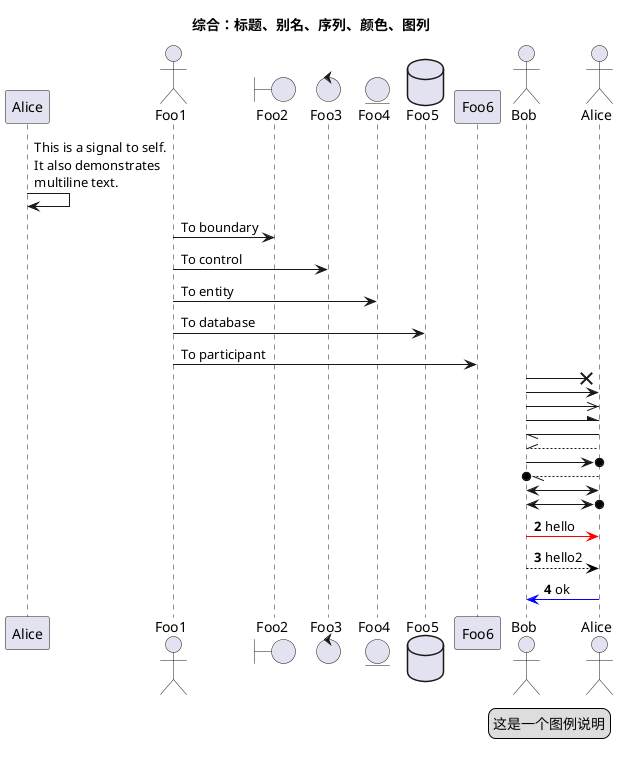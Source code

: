 @startuml
Alice -> Alice : This is a signal to self.\nIt also demonstrates \nmultiline text.


'角色
actor Foo1
'边界
boundary Foo2
'控制
control Foo3
'实体
entity Foo4
'数据库
database Foo5
'一般参与者
participant Foo6

Foo1 -> Foo2 : To boundary
Foo1 -> Foo3 : To control
Foo1 -> Foo4 : To entity
Foo1 -> Foo5 : To database
Foo1 -> Foo6 : To participant

/'
• add a final x to denote a lost message
• use \ or / instead of < or > to have only the bottom or top part of the arrow
• repeat the arrow head (for example, >> or //) head to have a thin drawing
• use -- instead of - to have a dotted arrow
• add a final ”o” at arrow head
• use bidirectional arrow
'/

actor Bob as B
actor Alice as A

B ->x A
B ->  A
B ->> A
B -\  A
B \\- A
B //--A

B ->o A
B o\\--A

B <-> A
B <->o A

'标题
title 综合：标题、别名、序列、颜色、图列

'别名，配色
actor Bob as B #red
actor Alice as A #green

'消息序列编号
autonumber 2

'箭头颜色
B -[#red]> A : hello
B --[#black]> A : hello2
B <[#0000FF]- A : ok

'图例说明
legend right
这是一个图例说明
endlegend


@enduml